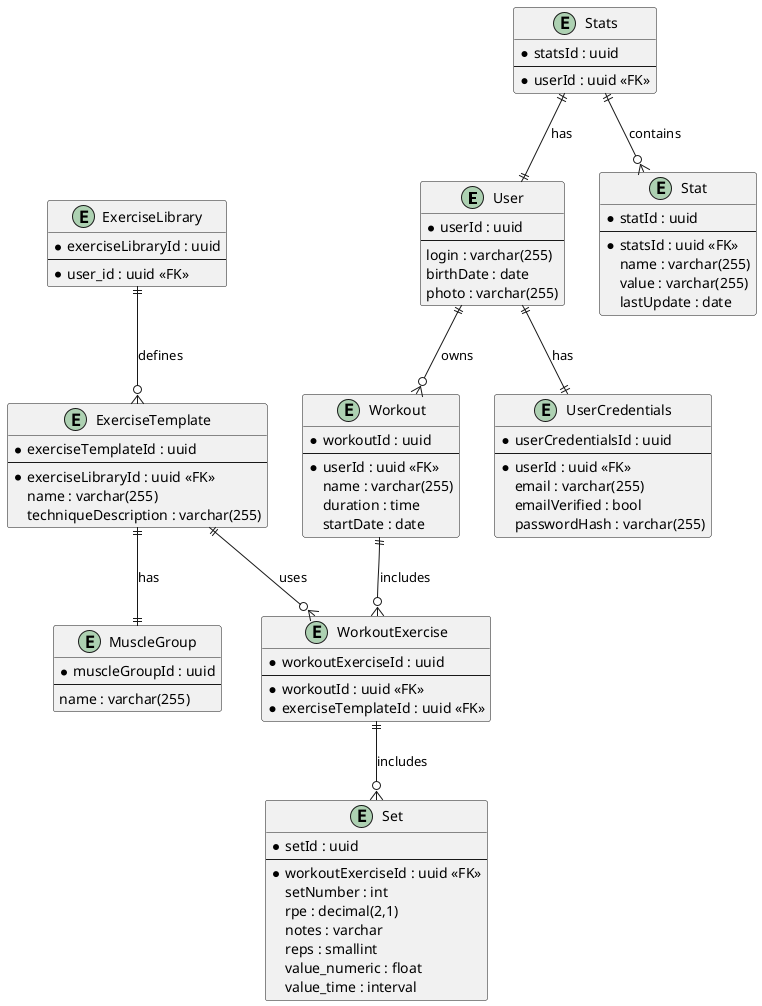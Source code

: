 @startuml

entity User {
* userId : uuid
--
login : varchar(255)
birthDate : date
photo : varchar(255)
}

entity UserCredentials {
* userCredentialsId : uuid
--
* userId : uuid <<FK>>
email : varchar(255)
emailVerified : bool
passwordHash : varchar(255)
}

entity Stats {
* statsId : uuid
--
* userId : uuid <<FK>>
}

entity Stat {
* statId : uuid
--
* statsId : uuid <<FK>>
name : varchar(255)
value : varchar(255)
lastUpdate : date
}




entity Workout {
* workoutId : uuid
--
* userId : uuid <<FK>>
name : varchar(255)
duration : time
startDate : date
}


entity ExerciseLibrary {
* exerciseLibraryId : uuid
--
* user_id : uuid <<FK>>
}

entity ExerciseTemplate {
* exerciseTemplateId : uuid
--
* exerciseLibraryId : uuid <<FK>>
name : varchar(255)
techniqueDescription : varchar(255)
}

entity WorkoutExercise {
* workoutExerciseId : uuid
--
* workoutId : uuid <<FK>>
* exerciseTemplateId : uuid <<FK>>
}

entity Set {
* setId : uuid
--
* workoutExerciseId : uuid <<FK>>
setNumber : int
rpe : decimal(2,1)
notes : varchar
reps : smallint
value_numeric : float
value_time : interval
}

entity MuscleGroup {
* muscleGroupId : uuid
--
name : varchar(255)
}


User ||--|| UserCredentials : has
User ||--o{ Workout : owns

Stats ||--|| User : has
Stats ||--o{ Stat : contains

Workout ||--o{ WorkoutExercise : includes
WorkoutExercise ||--o{ Set : includes

ExerciseLibrary ||--o{ ExerciseTemplate : defines
ExerciseTemplate ||--o{ WorkoutExercise : uses
ExerciseTemplate ||--|| MuscleGroup : has



@enduml